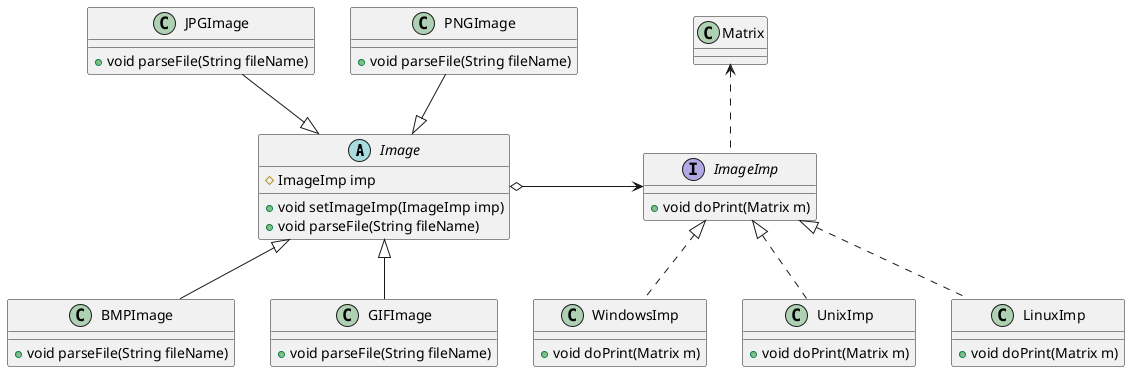 @startuml
abstract class Image{
#ImageImp imp
+void setImageImp(ImageImp imp)
+void parseFile(String fileName)
}
interface  ImageImp{
+void doPrint(Matrix m)
}
class WindowsImp{
+void doPrint(Matrix m)
}
class UnixImp{
+void doPrint(Matrix m)
}
class LinuxImp{
+void doPrint(Matrix m)
}
WindowsImp .up.|>ImageImp
UnixImp .up.|>ImageImp
LinuxImp .up.|>ImageImp

class JPGImage{
+void parseFile(String fileName)
}
class PNGImage{
+void parseFile(String fileName)
}
class BMPImage{
+void parseFile(String fileName)
}
class GIFImage{
+void parseFile(String fileName)
}
class Matrix{
}
ImageImp .up.> Matrix
JPGImage -down-|> Image
PNGImage -down-|> Image
BMPImage -up-|>Image
GIFImage -up-|>Image

Image o-right-> ImageImp

@enduml